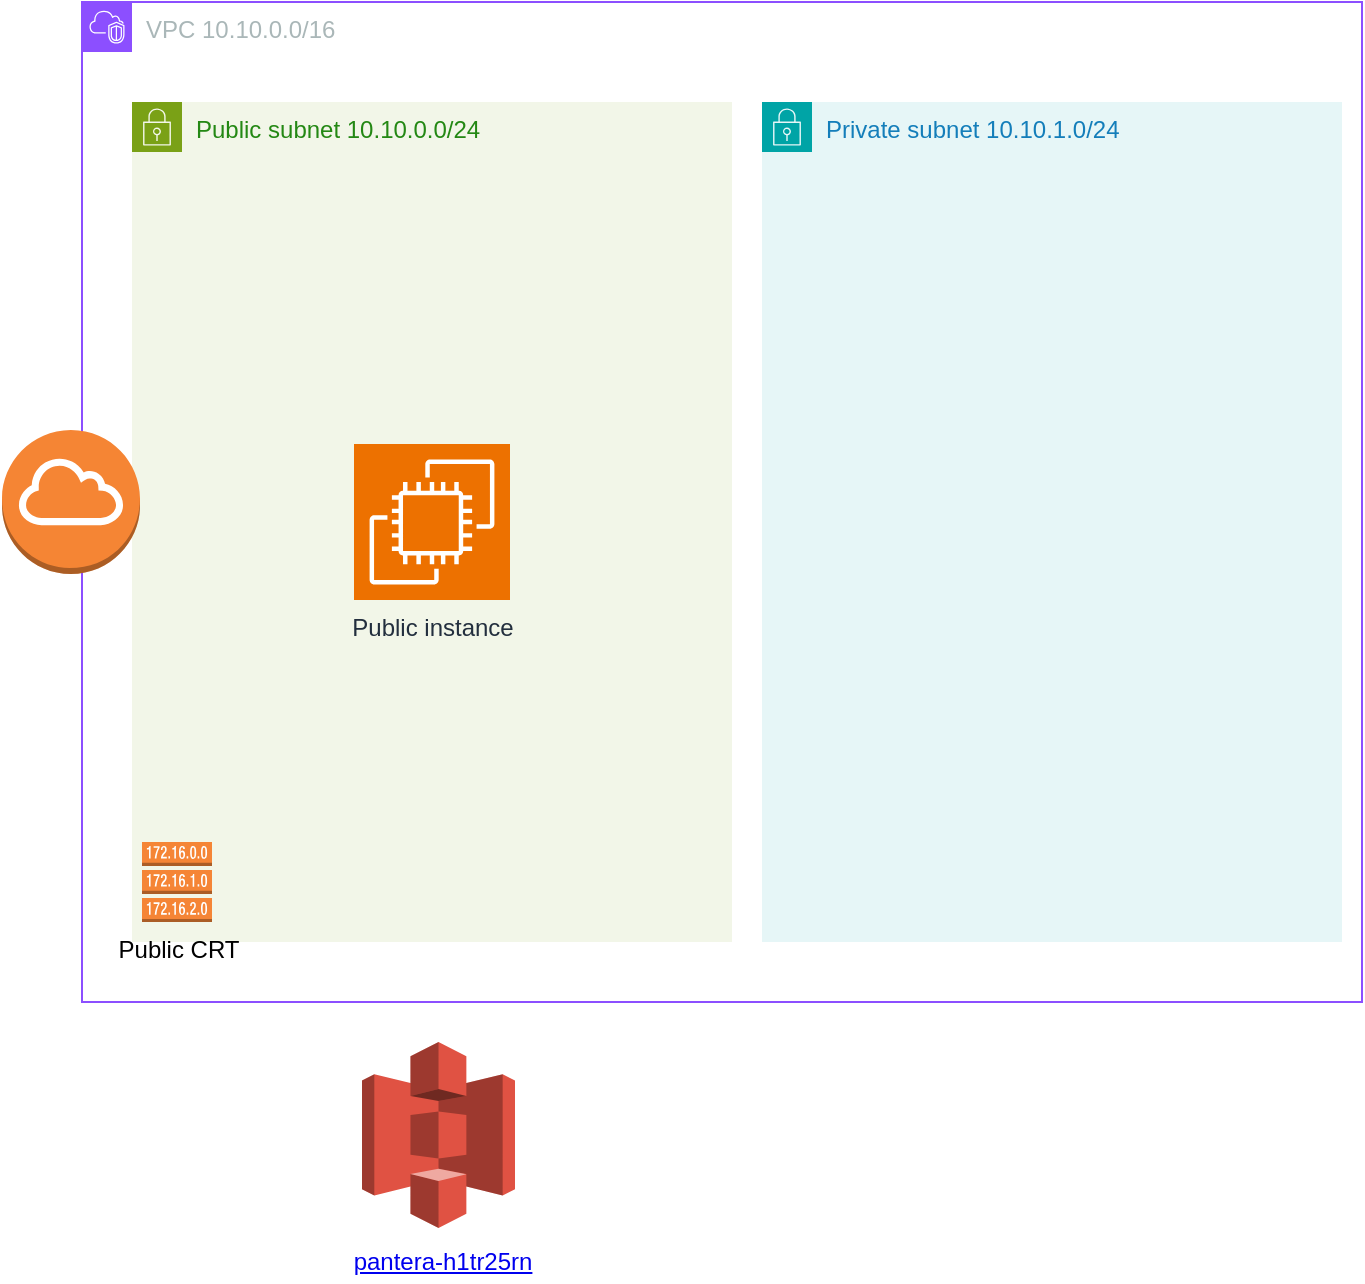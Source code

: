 <mxfile version="24.2.5" type="device">
  <diagram name="Page-1" id="JTsFHl4Ltjg1e31Q2gK1">
    <mxGraphModel dx="533" dy="1085" grid="1" gridSize="10" guides="1" tooltips="1" connect="1" arrows="1" fold="1" page="1" pageScale="1" pageWidth="850" pageHeight="1100" math="0" shadow="0">
      <root>
        <mxCell id="0" />
        <mxCell id="1" parent="0" />
        <mxCell id="nfLSfXjzqjy2KfxVSTSF-4" value="VPC 10.10.0.0/16" style="points=[[0,0],[0.25,0],[0.5,0],[0.75,0],[1,0],[1,0.25],[1,0.5],[1,0.75],[1,1],[0.75,1],[0.5,1],[0.25,1],[0,1],[0,0.75],[0,0.5],[0,0.25]];outlineConnect=0;gradientColor=none;html=1;whiteSpace=wrap;fontSize=12;fontStyle=0;container=1;pointerEvents=0;collapsible=0;recursiveResize=0;shape=mxgraph.aws4.group;grIcon=mxgraph.aws4.group_vpc2;strokeColor=#8C4FFF;fillColor=none;verticalAlign=top;align=left;spacingLeft=30;fontColor=#AAB7B8;dashed=0;" parent="1" vertex="1">
          <mxGeometry x="110" y="90" width="640" height="500" as="geometry" />
        </mxCell>
        <mxCell id="nfLSfXjzqjy2KfxVSTSF-5" value="Public subnet 10.10.0.0/24" style="points=[[0,0],[0.25,0],[0.5,0],[0.75,0],[1,0],[1,0.25],[1,0.5],[1,0.75],[1,1],[0.75,1],[0.5,1],[0.25,1],[0,1],[0,0.75],[0,0.5],[0,0.25]];outlineConnect=0;gradientColor=none;html=1;whiteSpace=wrap;fontSize=12;fontStyle=0;container=1;pointerEvents=0;collapsible=0;recursiveResize=0;shape=mxgraph.aws4.group;grIcon=mxgraph.aws4.group_security_group;grStroke=0;strokeColor=#7AA116;fillColor=#F2F6E8;verticalAlign=top;align=left;spacingLeft=30;fontColor=#248814;dashed=0;" parent="nfLSfXjzqjy2KfxVSTSF-4" vertex="1">
          <mxGeometry x="25" y="50" width="300" height="420" as="geometry" />
        </mxCell>
        <mxCell id="nfLSfXjzqjy2KfxVSTSF-7" value="Public instance" style="sketch=0;points=[[0,0,0],[0.25,0,0],[0.5,0,0],[0.75,0,0],[1,0,0],[0,1,0],[0.25,1,0],[0.5,1,0],[0.75,1,0],[1,1,0],[0,0.25,0],[0,0.5,0],[0,0.75,0],[1,0.25,0],[1,0.5,0],[1,0.75,0]];outlineConnect=0;fontColor=#232F3E;fillColor=#ED7100;strokeColor=#ffffff;dashed=0;verticalLabelPosition=bottom;verticalAlign=top;align=center;html=1;fontSize=12;fontStyle=0;aspect=fixed;shape=mxgraph.aws4.resourceIcon;resIcon=mxgraph.aws4.ec2;" parent="nfLSfXjzqjy2KfxVSTSF-5" vertex="1">
          <mxGeometry x="111" y="171" width="78" height="78" as="geometry" />
        </mxCell>
        <mxCell id="gR1zjQGBmcn2MkIPl-I_-2" value="Public CRT" style="outlineConnect=0;dashed=0;verticalLabelPosition=bottom;verticalAlign=top;align=center;html=1;shape=mxgraph.aws3.route_table;fillColor=#F58536;gradientColor=none;" parent="nfLSfXjzqjy2KfxVSTSF-5" vertex="1">
          <mxGeometry x="5" y="370" width="35" height="40" as="geometry" />
        </mxCell>
        <mxCell id="gR1zjQGBmcn2MkIPl-I_-3" style="edgeStyle=none;curved=1;rounded=0;orthogonalLoop=1;jettySize=auto;html=1;exitX=1;exitY=1;exitDx=0;exitDy=0;exitPerimeter=0;fontSize=12;startSize=8;endSize=8;" parent="nfLSfXjzqjy2KfxVSTSF-5" source="gR1zjQGBmcn2MkIPl-I_-2" target="gR1zjQGBmcn2MkIPl-I_-2" edge="1">
          <mxGeometry relative="1" as="geometry" />
        </mxCell>
        <mxCell id="nfLSfXjzqjy2KfxVSTSF-6" value="Private subnet 10.10.1.0/24" style="points=[[0,0],[0.25,0],[0.5,0],[0.75,0],[1,0],[1,0.25],[1,0.5],[1,0.75],[1,1],[0.75,1],[0.5,1],[0.25,1],[0,1],[0,0.75],[0,0.5],[0,0.25]];outlineConnect=0;gradientColor=none;html=1;whiteSpace=wrap;fontSize=12;fontStyle=0;container=1;pointerEvents=0;collapsible=0;recursiveResize=0;shape=mxgraph.aws4.group;grIcon=mxgraph.aws4.group_security_group;grStroke=0;strokeColor=#00A4A6;fillColor=#E6F6F7;verticalAlign=top;align=left;spacingLeft=30;fontColor=#147EBA;dashed=0;" parent="nfLSfXjzqjy2KfxVSTSF-4" vertex="1">
          <mxGeometry x="340" y="50" width="290" height="420" as="geometry" />
        </mxCell>
        <mxCell id="gR1zjQGBmcn2MkIPl-I_-1" value="" style="outlineConnect=0;dashed=0;verticalLabelPosition=bottom;verticalAlign=top;align=center;html=1;shape=mxgraph.aws3.internet_gateway;fillColor=#F58534;gradientColor=none;" parent="1" vertex="1">
          <mxGeometry x="70" y="304" width="69" height="72" as="geometry" />
        </mxCell>
        <mxCell id="Njl5uPff_6uWt4Vitm5A-3" value="&lt;table aria-labelledby=&quot;heading227-1713629114899-2931&quot; aria-rowcount=&quot;2&quot; role=&quot;table&quot; class=&quot;awsui_table_wih1l_1efw1_152 awsui_table-layout-fixed_wih1l_1efw1_158&quot;&gt;&lt;tbody&gt;&lt;tr aria-rowindex=&quot;2&quot; data-selection-item=&quot;item&quot; class=&quot;awsui_row_wih1l_1efw1_314&quot;&gt;&lt;td class=&quot;awsui_selection-control_wih1l_1efw1_235 awsui_body-cell_c6tup_1p4z2_99 awsui_body-cell-first-row_c6tup_1p4z2_178 awsui_body-cell-last-row_c6tup_1p4z2_181 awsui_has-selection_c6tup_1p4z2_172&quot;&gt;&lt;br&gt;&lt;/td&gt;&lt;td class=&quot;awsui_body-cell_c6tup_1p4z2_99 awsui_body-cell-wrap_c6tup_1p4z2_136 awsui_body-cell-first-row_c6tup_1p4z2_178 awsui_body-cell-last-row_c6tup_1p4z2_181&quot;&gt;&lt;a href=&quot;https://eu-west-3.console.aws.amazon.com/s3/buckets/pantera-h1tr25rn?region=eu-west-3&quot; class=&quot;bucket-name&quot;&gt;pantera-h1tr25rn&lt;/a&gt;&lt;/td&gt;&lt;/tr&gt;&lt;/tbody&gt;&lt;/table&gt;" style="outlineConnect=0;dashed=0;verticalLabelPosition=bottom;verticalAlign=top;align=center;html=1;shape=mxgraph.aws3.s3;fillColor=#E05243;gradientColor=none;" vertex="1" parent="1">
          <mxGeometry x="250" y="610" width="76.5" height="93" as="geometry" />
        </mxCell>
      </root>
    </mxGraphModel>
  </diagram>
</mxfile>
